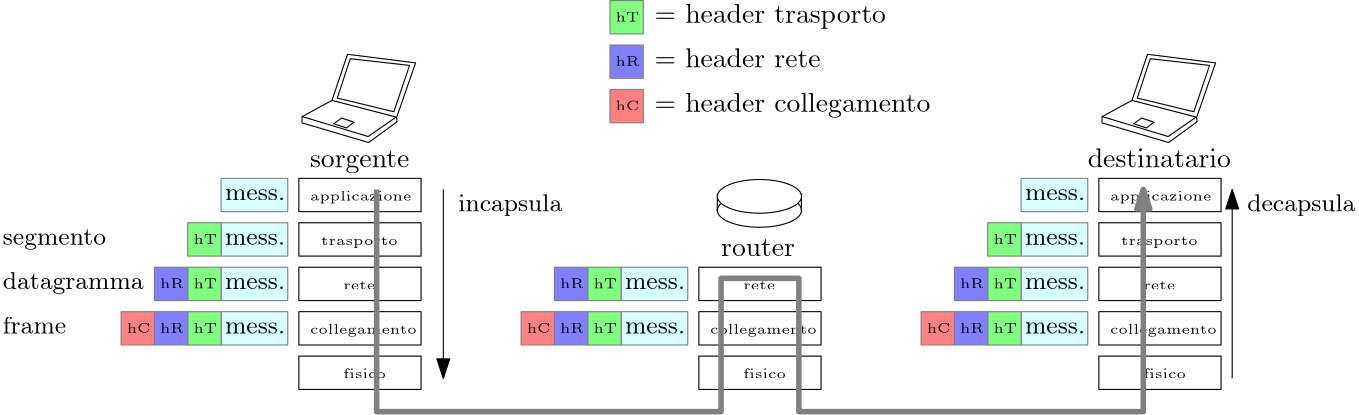 <?xml version="1.0"?>
<!DOCTYPE ipe SYSTEM "ipe.dtd">
<ipe version="70218" creator="Ipe 7.2.28">
<info created="D:20240310105122" modified="D:20240310110347"/>
<ipestyle name="basic">
<symbol name="arrow/arc(spx)">
<path stroke="sym-stroke" fill="sym-stroke" pen="sym-pen">
0 0 m
-1 0.333 l
-1 -0.333 l
h
</path>
</symbol>
<symbol name="arrow/farc(spx)">
<path stroke="sym-stroke" fill="white" pen="sym-pen">
0 0 m
-1 0.333 l
-1 -0.333 l
h
</path>
</symbol>
<symbol name="arrow/ptarc(spx)">
<path stroke="sym-stroke" fill="sym-stroke" pen="sym-pen">
0 0 m
-1 0.333 l
-0.8 0 l
-1 -0.333 l
h
</path>
</symbol>
<symbol name="arrow/fptarc(spx)">
<path stroke="sym-stroke" fill="white" pen="sym-pen">
0 0 m
-1 0.333 l
-0.8 0 l
-1 -0.333 l
h
</path>
</symbol>
<symbol name="mark/circle(sx)" transformations="translations">
<path fill="sym-stroke">
0.6 0 0 0.6 0 0 e
0.4 0 0 0.4 0 0 e
</path>
</symbol>
<symbol name="mark/disk(sx)" transformations="translations">
<path fill="sym-stroke">
0.6 0 0 0.6 0 0 e
</path>
</symbol>
<symbol name="mark/fdisk(sfx)" transformations="translations">
<group>
<path fill="sym-fill">
0.5 0 0 0.5 0 0 e
</path>
<path fill="sym-stroke" fillrule="eofill">
0.6 0 0 0.6 0 0 e
0.4 0 0 0.4 0 0 e
</path>
</group>
</symbol>
<symbol name="mark/box(sx)" transformations="translations">
<path fill="sym-stroke" fillrule="eofill">
-0.6 -0.6 m
0.6 -0.6 l
0.6 0.6 l
-0.6 0.6 l
h
-0.4 -0.4 m
0.4 -0.4 l
0.4 0.4 l
-0.4 0.4 l
h
</path>
</symbol>
<symbol name="mark/square(sx)" transformations="translations">
<path fill="sym-stroke">
-0.6 -0.6 m
0.6 -0.6 l
0.6 0.6 l
-0.6 0.6 l
h
</path>
</symbol>
<symbol name="mark/fsquare(sfx)" transformations="translations">
<group>
<path fill="sym-fill">
-0.5 -0.5 m
0.5 -0.5 l
0.5 0.5 l
-0.5 0.5 l
h
</path>
<path fill="sym-stroke" fillrule="eofill">
-0.6 -0.6 m
0.6 -0.6 l
0.6 0.6 l
-0.6 0.6 l
h
-0.4 -0.4 m
0.4 -0.4 l
0.4 0.4 l
-0.4 0.4 l
h
</path>
</group>
</symbol>
<symbol name="mark/cross(sx)" transformations="translations">
<group>
<path fill="sym-stroke">
-0.43 -0.57 m
0.57 0.43 l
0.43 0.57 l
-0.57 -0.43 l
h
</path>
<path fill="sym-stroke">
-0.43 0.57 m
0.57 -0.43 l
0.43 -0.57 l
-0.57 0.43 l
h
</path>
</group>
</symbol>
<symbol name="arrow/fnormal(spx)">
<path stroke="sym-stroke" fill="white" pen="sym-pen">
0 0 m
-1 0.333 l
-1 -0.333 l
h
</path>
</symbol>
<symbol name="arrow/pointed(spx)">
<path stroke="sym-stroke" fill="sym-stroke" pen="sym-pen">
0 0 m
-1 0.333 l
-0.8 0 l
-1 -0.333 l
h
</path>
</symbol>
<symbol name="arrow/fpointed(spx)">
<path stroke="sym-stroke" fill="white" pen="sym-pen">
0 0 m
-1 0.333 l
-0.8 0 l
-1 -0.333 l
h
</path>
</symbol>
<symbol name="arrow/linear(spx)">
<path stroke="sym-stroke" pen="sym-pen">
-1 0.333 m
0 0 l
-1 -0.333 l
</path>
</symbol>
<symbol name="arrow/fdouble(spx)">
<path stroke="sym-stroke" fill="white" pen="sym-pen">
0 0 m
-1 0.333 l
-1 -0.333 l
h
-1 0 m
-2 0.333 l
-2 -0.333 l
h
</path>
</symbol>
<symbol name="arrow/double(spx)">
<path stroke="sym-stroke" fill="sym-stroke" pen="sym-pen">
0 0 m
-1 0.333 l
-1 -0.333 l
h
-1 0 m
-2 0.333 l
-2 -0.333 l
h
</path>
</symbol>
<symbol name="arrow/mid-normal(spx)">
<path stroke="sym-stroke" fill="sym-stroke" pen="sym-pen">
0.5 0 m
-0.5 0.333 l
-0.5 -0.333 l
h
</path>
</symbol>
<symbol name="arrow/mid-fnormal(spx)">
<path stroke="sym-stroke" fill="white" pen="sym-pen">
0.5 0 m
-0.5 0.333 l
-0.5 -0.333 l
h
</path>
</symbol>
<symbol name="arrow/mid-pointed(spx)">
<path stroke="sym-stroke" fill="sym-stroke" pen="sym-pen">
0.5 0 m
-0.5 0.333 l
-0.3 0 l
-0.5 -0.333 l
h
</path>
</symbol>
<symbol name="arrow/mid-fpointed(spx)">
<path stroke="sym-stroke" fill="white" pen="sym-pen">
0.5 0 m
-0.5 0.333 l
-0.3 0 l
-0.5 -0.333 l
h
</path>
</symbol>
<symbol name="arrow/mid-double(spx)">
<path stroke="sym-stroke" fill="sym-stroke" pen="sym-pen">
1 0 m
0 0.333 l
0 -0.333 l
h
0 0 m
-1 0.333 l
-1 -0.333 l
h
</path>
</symbol>
<symbol name="arrow/mid-fdouble(spx)">
<path stroke="sym-stroke" fill="white" pen="sym-pen">
1 0 m
0 0.333 l
0 -0.333 l
h
0 0 m
-1 0.333 l
-1 -0.333 l
h
</path>
</symbol>
<anglesize name="22.5 deg" value="22.5"/>
<anglesize name="30 deg" value="30"/>
<anglesize name="45 deg" value="45"/>
<anglesize name="60 deg" value="60"/>
<anglesize name="90 deg" value="90"/>
<arrowsize name="large" value="10"/>
<arrowsize name="small" value="5"/>
<arrowsize name="tiny" value="3"/>
<color name="blue" value="0 0 1"/>
<color name="brown" value="0.647 0.165 0.165"/>
<color name="darkblue" value="0 0 0.545"/>
<color name="darkcyan" value="0 0.545 0.545"/>
<color name="darkgray" value="0.663"/>
<color name="darkgreen" value="0 0.392 0"/>
<color name="darkmagenta" value="0.545 0 0.545"/>
<color name="darkorange" value="1 0.549 0"/>
<color name="darkred" value="0.545 0 0"/>
<color name="gold" value="1 0.843 0"/>
<color name="gray" value="0.745"/>
<color name="green" value="0 1 0"/>
<color name="lightblue" value="0.678 0.847 0.902"/>
<color name="lightcyan" value="0.878 1 1"/>
<color name="lightgray" value="0.827"/>
<color name="lightgreen" value="0.565 0.933 0.565"/>
<color name="lightyellow" value="1 1 0.878"/>
<color name="navy" value="0 0 0.502"/>
<color name="orange" value="1 0.647 0"/>
<color name="pink" value="1 0.753 0.796"/>
<color name="purple" value="0.627 0.125 0.941"/>
<color name="red" value="1 0 0"/>
<color name="seagreen" value="0.18 0.545 0.341"/>
<color name="turquoise" value="0.251 0.878 0.816"/>
<color name="violet" value="0.933 0.51 0.933"/>
<color name="yellow" value="1 1 0"/>
<dashstyle name="dash dot dotted" value="[4 2 1 2 1 2] 0"/>
<dashstyle name="dash dotted" value="[4 2 1 2] 0"/>
<dashstyle name="dashed" value="[4] 0"/>
<dashstyle name="dotted" value="[1 3] 0"/>
<gridsize name="10 pts (~3.5 mm)" value="10"/>
<gridsize name="14 pts (~5 mm)" value="14"/>
<gridsize name="16 pts (~6 mm)" value="16"/>
<gridsize name="20 pts (~7 mm)" value="20"/>
<gridsize name="28 pts (~10 mm)" value="28"/>
<gridsize name="32 pts (~12 mm)" value="32"/>
<gridsize name="4 pts" value="4"/>
<gridsize name="56 pts (~20 mm)" value="56"/>
<gridsize name="8 pts (~3 mm)" value="8"/>
<opacity name="10%" value="0.1"/>
<opacity name="30%" value="0.3"/>
<opacity name="50%" value="0.5"/>
<opacity name="75%" value="0.75"/>
<pen name="fat" value="1.2"/>
<pen name="heavier" value="0.8"/>
<pen name="ultrafat" value="2"/>
<symbolsize name="large" value="5"/>
<symbolsize name="small" value="2"/>
<symbolsize name="tiny" value="1.1"/>
<textsize name="Huge" value="\Huge"/>
<textsize name="LARGE" value="\LARGE"/>
<textsize name="Large" value="\Large"/>
<textsize name="footnote" value="\footnotesize"/>
<textsize name="huge" value="\huge"/>
<textsize name="large" value="\large"/>
<textsize name="script" value="\scriptsize"/>
<textsize name="small" value="\small"/>
<textsize name="tiny" value="\tiny"/>
<textstyle name="center" begin="\begin{center}" end="\end{center}"/>
<textstyle name="item" begin="\begin{itemize}\item{}" end="\end{itemize}"/>
<textstyle name="itemize" begin="\begin{itemize}" end="\end{itemize}"/>
<tiling name="falling" angle="-60" step="4" width="1"/>
<tiling name="rising" angle="30" step="4" width="1"/>
</ipestyle>
<page>
<layer name="alpha"/>
<view layers="alpha" active="alpha"/>
<text layer="alpha" matrix="1 0 0 1 -20 -120" transformations="translations" pos="140 776" stroke="0" type="label" width="39.103" height="6.135" depth="1.93" valign="baseline">sorgente </text>
<text matrix="1 0 0 1 -20 -132" transformations="translations" pos="140 776" stroke="0" type="label" width="36.53" height="3.468" depth="0.96" valign="baseline" size="tiny">applicazione</text>
<text matrix="1 0 0 1 -16 -148" transformations="translations" pos="140 776" stroke="0" type="label" width="27.605" height="3.072" depth="0.96" valign="baseline" size="tiny">trasporto</text>
<text matrix="1 0 0 1 -8 -164" transformations="translations" pos="140 776" stroke="0" type="label" width="11.485" height="3.064" depth="0" valign="baseline" size="tiny">rete</text>
<text matrix="1 0 0 1 -20 -180" transformations="translations" pos="140 776" stroke="0" type="label" width="38.433" height="3.468" depth="0.96" valign="baseline" size="tiny">collegamento</text>
<text matrix="1 0 0 1 -8 -196" transformations="translations" pos="140 776" stroke="0" type="label" width="15.359" height="3.459" depth="0" valign="baseline" size="tiny">fisico</text>
<text matrix="1 0 0 1 260 -120" transformations="translations" pos="140 776" stroke="0" type="label" width="51.557" height="6.918" depth="0" valign="baseline">destinatario</text>
<text matrix="1 0 0 1 128 -152" transformations="translations" pos="140 776" stroke="0" type="label" width="26.622" height="6.128" depth="0" valign="baseline">router</text>
<path matrix="0.626381 0 0 0.626381 15.8386 218.161" stroke="black" fill="white">
161.636 724.492 m
199.972 713.178 l
216.345 725.158 l
216.079 727.554 l
226.994 758.968 l
187.859 763.893 l
178.941 737.404 l
161.77 728.086 l
161.636 724.625 l
</path>
<path matrix="0.626381 0 0 0.626381 15.8386 218.161" stroke="black">
161.903 728.086 m
199.706 716.639 l
215.812 727.82 l
</path>
<path matrix="0.626381 0 0 0.626381 15.8386 218.161" stroke="black">
215.812 727.82 m
178.941 737.404 l
</path>
<path matrix="0.626381 0 0 0.626381 15.8386 218.161" stroke="black" fill="white">
189.456 761.364 m
182.002 738.735 l
214.481 730.881 l
223.533 757.503 l
189.323 761.364 l
</path>
<path matrix="0.626381 0 0 0.626381 15.8386 218.161" stroke="black">
180.006 723.96 m
187.194 721.564 l
191.586 724.891 l
184.398 727.287 l
h
</path>
<path matrix="0.626381 0 0 0.626381 303.839 218.161" stroke="black" fill="white">
161.636 724.492 m
199.972 713.178 l
216.345 725.158 l
216.079 727.554 l
226.994 758.968 l
187.859 763.893 l
178.941 737.404 l
161.77 728.086 l
161.636 724.625 l
</path>
<path matrix="0.626381 0 0 0.626381 303.839 218.161" stroke="black">
161.903 728.086 m
199.706 716.639 l
215.812 727.82 l
</path>
<path matrix="0.626381 0 0 0.626381 303.839 218.161" stroke="black">
215.812 727.82 m
178.941 737.404 l
</path>
<path matrix="0.626381 0 0 0.626381 303.839 218.161" stroke="black" fill="white">
189.456 761.364 m
182.002 738.735 l
214.481 730.881 l
223.533 757.503 l
189.323 761.364 l
</path>
<path matrix="0.626381 0 0 0.626381 303.839 218.161" stroke="black">
180.006 723.96 m
187.194 721.564 l
191.586 724.891 l
184.398 727.287 l
h
</path>
<path matrix="1.26269 0 0 0.505078 89.8885 264.683" stroke="black" fill="1">
12 0 0 12 152 744 e
</path>
<path matrix="1.26269 0 0 0.505078 89.8885 269.734" stroke="black" fill="1">
12 0 0 12 152 744 e
</path>
<path matrix="1.26269 0 0 1.26269 89.8885 -303.024" stroke="black" fill="white">
140 752 m
139.936 746.988 l
</path>
<path matrix="1.26269 0 0 1.26269 120.193 -303.024" stroke="black" fill="white">
140 752 m
139.936 746.988 l
</path>
<path matrix="1 0 0 1 28 0" stroke="0">
88 652 m
88 640 l
132 640 l
132 652 l
h
</path>
<path matrix="1 0 0 1 28 0" stroke="0">
88 636 m
88 624 l
132 624 l
132 636 l
h
</path>
<path matrix="1 0 0 1 28 0" stroke="0">
88 620 m
88 608 l
132 608 l
132 620 l
h
</path>
<path matrix="1 0 0 1 28 0" stroke="0">
88 604 m
88 592 l
132 592 l
132 604 l
h
</path>
<path matrix="1 0 0 1 28 0" stroke="0">
88 588 m
88 576 l
132 576 l
132 588 l
h
</path>
<text matrix="1 0 0 1 268 -132" transformations="translations" pos="140 776" stroke="0" type="label" width="36.53" height="3.468" depth="0.96" valign="baseline" size="tiny">applicazione</text>
<text matrix="1 0 0 1 272 -148" transformations="translations" pos="140 776" stroke="0" type="label" width="27.605" height="3.072" depth="0.96" valign="baseline" size="tiny">trasporto</text>
<text matrix="1 0 0 1 280 -164" transformations="translations" pos="140 776" stroke="0" type="label" width="11.485" height="3.064" depth="0" valign="baseline" size="tiny">rete</text>
<text matrix="1 0 0 1 268 -180" transformations="translations" pos="140 776" stroke="0" type="label" width="38.433" height="3.468" depth="0.96" valign="baseline" size="tiny">collegamento</text>
<text matrix="1 0 0 1 280 -196" transformations="translations" pos="140 776" stroke="0" type="label" width="15.359" height="3.459" depth="0" valign="baseline" size="tiny">fisico</text>
<path matrix="1 0 0 1 316 0" stroke="0">
88 652 m
88 640 l
132 640 l
132 652 l
h
</path>
<path matrix="1 0 0 1 316 0" stroke="0">
88 636 m
88 624 l
132 624 l
132 636 l
h
</path>
<path matrix="1 0 0 1 316 0" stroke="0">
88 620 m
88 608 l
132 608 l
132 620 l
h
</path>
<path matrix="1 0 0 1 316 0" stroke="0">
88 604 m
88 592 l
132 592 l
132 604 l
h
</path>
<path matrix="1 0 0 1 316 0" stroke="0">
88 588 m
88 576 l
132 576 l
132 588 l
h
</path>
<text matrix="1 0 0 1 136 -164" transformations="translations" pos="140 776" stroke="0" type="label" width="11.485" height="3.064" depth="0" valign="baseline" size="tiny">rete</text>
<text matrix="1 0 0 1 124 -180" transformations="translations" pos="140 776" stroke="0" type="label" width="38.433" height="3.468" depth="0.96" valign="baseline" size="tiny">collegamento</text>
<text matrix="1 0 0 1 136 -196" transformations="translations" pos="140 776" stroke="0" type="label" width="15.359" height="3.459" depth="0" valign="baseline" size="tiny">fisico</text>
<path matrix="1 0 0 1 172 0" stroke="0">
88 620 m
88 608 l
132 608 l
132 620 l
h
</path>
<path matrix="1 0 0 1 172 0" stroke="0">
88 604 m
88 592 l
132 592 l
132 604 l
h
</path>
<path matrix="1 0 0 1 172 0" stroke="0">
88 588 m
88 576 l
132 576 l
132 588 l
h
</path>
<path stroke="0.502" fill="0.843 1 1">
88 652 m
88 640 l
112 640 l
112 652 l
h
</path>
<text matrix="1 0 0 1 -50.588 -131.877" transformations="translations" pos="140 776" stroke="0" type="label" width="21.608" height="3.861" depth="0" valign="baseline" size="small">mess.</text>
<path stroke="0.502" fill="0.843 1 1">
88 636 m
88 624 l
112 624 l
112 636 l
h
</path>
<path matrix="1 0 0 1 0 -16" stroke="0.502" fill="0.843 1 1">
88 636 m
88 624 l
112 624 l
112 636 l
h
</path>
<path matrix="1 0 0 1 0 -32" stroke="0.502" fill="0.843 1 1">
88 636 m
88 624 l
112 624 l
112 636 l
h
</path>
<path matrix="1 0 0 1 144 -16" stroke="0.502" fill="0.843 1 1">
88 636 m
88 624 l
112 624 l
112 636 l
h
</path>
<path matrix="1 0 0 1 144 -32" stroke="0.502" fill="0.843 1 1">
88 636 m
88 624 l
112 624 l
112 636 l
h
</path>
<path matrix="1 0 0 1 288 0" stroke="0.502" fill="0.843 1 1">
88 636 m
88 624 l
112 624 l
112 636 l
h
</path>
<path matrix="1 0 0 1 288 -16" stroke="0.502" fill="0.843 1 1">
88 636 m
88 624 l
112 624 l
112 636 l
h
</path>
<path matrix="1 0 0 1 288 -32" stroke="0.502" fill="0.843 1 1">
88 636 m
88 624 l
112 624 l
112 636 l
h
</path>
<path matrix="1 0 0 1 288 0" stroke="0.502" fill="0.843 1 1">
88 652 m
88 640 l
112 640 l
112 652 l
h
</path>
<text matrix="1 0 0 1 237.412 -131.877" transformations="translations" pos="140 776" stroke="0" type="label" width="21.608" height="3.861" depth="0" valign="baseline" size="small">mess.</text>
<text matrix="1 0 0 1 -50.588 -147.877" transformations="translations" pos="140 776" stroke="0" type="label" width="21.608" height="3.861" depth="0" valign="baseline" size="small">mess.</text>
<text matrix="1 0 0 1 -50.588 -163.877" transformations="translations" pos="140 776" stroke="0" type="label" width="21.608" height="3.861" depth="0" valign="baseline" size="small">mess.</text>
<text matrix="1 0 0 1 -50.588 -179.877" transformations="translations" pos="140 776" stroke="0" type="label" width="21.608" height="3.861" depth="0" valign="baseline" size="small">mess.</text>
<text matrix="1 0 0 1 237.412 -147.877" transformations="translations" pos="140 776" stroke="0" type="label" width="21.608" height="3.861" depth="0" valign="baseline" size="small">mess.</text>
<text matrix="1 0 0 1 237.412 -163.877" transformations="translations" pos="140 776" stroke="0" type="label" width="21.608" height="3.861" depth="0" valign="baseline" size="small">mess.</text>
<text matrix="1 0 0 1 237.412 -179.877" transformations="translations" pos="140 776" stroke="0" type="label" width="21.608" height="3.861" depth="0" valign="baseline" size="small">mess.</text>
<text matrix="1 0 0 1 93.412 -163.877" transformations="translations" pos="140 776" stroke="0" type="label" width="21.608" height="3.861" depth="0" valign="baseline" size="small">mess.</text>
<text matrix="1 0 0 1 93.412 -179.877" transformations="translations" pos="140 776" stroke="0" type="label" width="21.608" height="3.861" depth="0" valign="baseline" size="small">mess.</text>
<path stroke="0.502" fill="0.502 1 0.502">
76 636 m
76 624 l
88 624 l
88 636 l
h
</path>
<text matrix="1 0 0 1 -1.97182 -3.57393" transformations="translations" pos="80 632" stroke="0" type="label" width="8.51" height="3.459" depth="0" valign="baseline" size="tiny">hT</text>
<path matrix="1 0 0 1 0 -16" stroke="0.502" fill="0.502 1 0.502">
76 636 m
76 624 l
88 624 l
88 636 l
h
</path>
<text matrix="1 0 0 1 -1.97182 -19.5739" transformations="translations" pos="80 632" stroke="0" type="label" width="8.51" height="3.459" depth="0" valign="baseline" size="tiny">hT</text>
<path matrix="1 0 0 1 0 -32" stroke="0.502" fill="0.502 1 0.502">
76 636 m
76 624 l
88 624 l
88 636 l
h
</path>
<text matrix="1 0 0 1 -1.97182 -35.5739" transformations="translations" pos="80 632" stroke="0" type="label" width="8.51" height="3.459" depth="0" valign="baseline" size="tiny">hT</text>
<path matrix="1 0 0 1 144 -16" stroke="0.502" fill="0.502 1 0.502">
76 636 m
76 624 l
88 624 l
88 636 l
h
</path>
<text matrix="1 0 0 1 142.028 -19.5739" transformations="translations" pos="80 632" stroke="0" type="label" width="8.51" height="3.459" depth="0" valign="baseline" size="tiny">hT</text>
<path matrix="1 0 0 1 144 -32" stroke="0.502" fill="0.502 1 0.502">
76 636 m
76 624 l
88 624 l
88 636 l
h
</path>
<text matrix="1 0 0 1 142.028 -35.5739" transformations="translations" pos="80 632" stroke="0" type="label" width="8.51" height="3.459" depth="0" valign="baseline" size="tiny">hT</text>
<path matrix="1 0 0 1 288 -32" stroke="0.502" fill="0.502 1 0.502">
76 636 m
76 624 l
88 624 l
88 636 l
h
</path>
<text matrix="1 0 0 1 286.028 -35.5739" transformations="translations" pos="80 632" stroke="0" type="label" width="8.51" height="3.459" depth="0" valign="baseline" size="tiny">hT</text>
<path matrix="1 0 0 1 288 -16" stroke="0.502" fill="0.502 1 0.502">
76 636 m
76 624 l
88 624 l
88 636 l
h
</path>
<text matrix="1 0 0 1 286.028 -19.5739" transformations="translations" pos="80 632" stroke="0" type="label" width="8.51" height="3.459" depth="0" valign="baseline" size="tiny">hT</text>
<path matrix="1 0 0 1 288 0" stroke="0.502" fill="0.502 1 0.502">
76 636 m
76 624 l
88 624 l
88 636 l
h
</path>
<text matrix="1 0 0 1 286.028 -3.57393" transformations="translations" pos="80 632" stroke="0" type="label" width="8.51" height="3.459" depth="0" valign="baseline" size="tiny">hT</text>
<path matrix="1 0 0 1 -12 -16" stroke="0.502" fill="0.502 0.502 1">
76 636 m
76 624 l
88 624 l
88 636 l
h
</path>
<text matrix="1 0 0 1 -13.9718 -19.5739" transformations="translations" pos="80 632" stroke="0" type="label" width="8.565" height="3.459" depth="0" valign="baseline" size="tiny">hR</text>
<path matrix="1 0 0 1 -12 -32" stroke="0.502" fill="0.502 0.502 1">
76 636 m
76 624 l
88 624 l
88 636 l
h
</path>
<text matrix="1 0 0 1 -13.9718 -35.5739" transformations="translations" pos="80 632" stroke="0" type="label" width="8.565" height="3.459" depth="0" valign="baseline" size="tiny">hR</text>
<path matrix="1 0 0 1 132 -16" stroke="0.502" fill="0.502 0.502 1">
76 636 m
76 624 l
88 624 l
88 636 l
h
</path>
<text matrix="1 0 0 1 130.028 -19.5739" transformations="translations" pos="80 632" stroke="0" type="label" width="8.565" height="3.459" depth="0" valign="baseline" size="tiny">hR</text>
<path matrix="1 0 0 1 132 -32" stroke="0.502" fill="0.502 0.502 1">
76 636 m
76 624 l
88 624 l
88 636 l
h
</path>
<text matrix="1 0 0 1 130.028 -35.5739" transformations="translations" pos="80 632" stroke="0" type="label" width="8.565" height="3.459" depth="0" valign="baseline" size="tiny">hR</text>
<path matrix="1 0 0 1 276 -16" stroke="0.502" fill="0.502 0.502 1">
76 636 m
76 624 l
88 624 l
88 636 l
h
</path>
<text matrix="1 0 0 1 274.028 -19.5739" transformations="translations" pos="80 632" stroke="0" type="label" width="8.565" height="3.459" depth="0" valign="baseline" size="tiny">hR</text>
<path matrix="1 0 0 1 276 -32" stroke="0.502" fill="0.502 0.502 1">
76 636 m
76 624 l
88 624 l
88 636 l
h
</path>
<text matrix="1 0 0 1 274.028 -35.5739" transformations="translations" pos="80 632" stroke="0" type="label" width="8.565" height="3.459" depth="0" valign="baseline" size="tiny">hR</text>
<path matrix="1 0 0 1 -24 -32" stroke="0.502" fill="1 0.502 0.502">
76 636 m
76 624 l
88 624 l
88 636 l
h
</path>
<text matrix="1 0 0 1 -25.9718 -35.5739" transformations="translations" pos="80 632" stroke="0" type="label" width="8.51" height="3.459" depth="0" valign="baseline" size="tiny">hC</text>
<path matrix="1 0 0 1 120 -32" stroke="0.502" fill="1 0.502 0.502">
76 636 m
76 624 l
88 624 l
88 636 l
h
</path>
<text matrix="1 0 0 1 118.028 -35.5739" transformations="translations" pos="80 632" stroke="0" type="label" width="8.51" height="3.459" depth="0" valign="baseline" size="tiny">hC</text>
<path matrix="1 0 0 1 264 -32" stroke="0.502" fill="1 0.502 0.502">
76 636 m
76 624 l
88 624 l
88 636 l
h
</path>
<text matrix="1 0 0 1 262.028 -35.5739" transformations="translations" pos="80 632" stroke="0" type="label" width="8.51" height="3.459" depth="0" valign="baseline" size="tiny">hC</text>
<path matrix="1 0 0 1 152 80" stroke="0.502" fill="0.502 1 0.502">
76 636 m
76 624 l
88 624 l
88 636 l
h
</path>
<text matrix="1 0 0 1 150.028 76.4261" transformations="translations" pos="80 632" stroke="0" type="label" width="8.51" height="3.459" depth="0" valign="baseline" size="tiny">hT</text>
<path matrix="1 0 0 1 152 64" stroke="0.502" fill="0.502 0.502 1">
76 636 m
76 624 l
88 624 l
88 636 l
h
</path>
<text matrix="1 0 0 1 150.028 60.4261" transformations="translations" pos="80 632" stroke="0" type="label" width="8.565" height="3.459" depth="0" valign="baseline" size="tiny">hR</text>
<path matrix="1 0 0 1 152 48" stroke="0.502" fill="1 0.502 0.502">
76 636 m
76 624 l
88 624 l
88 636 l
h
</path>
<text matrix="1 0 0 1 150.028 44.4261" transformations="translations" pos="80 632" stroke="0" type="label" width="8.51" height="3.459" depth="0" valign="baseline" size="tiny">hC</text>
<text matrix="1 0 0 1 104 -68" transformations="translations" pos="140 776" stroke="0" type="label" width="83.437" height="6.926" depth="1.93" valign="baseline">= header trasporto</text>
<text matrix="1 0 0 1 104 -84" transformations="translations" pos="140 776" stroke="0" type="label" width="59.831" height="6.918" depth="0" valign="baseline">= header rete</text>
<text matrix="1 0 0 1 104 -100" transformations="translations" pos="140 776" stroke="0" type="label" width="99.378" height="6.926" depth="1.93" valign="baseline">= header collegamento</text>
<path stroke="0.502" pen="ultrafat" arrow="normal/normal" opacity="50%" stroke-opacity="opaque">
144 648 m
144 568 l
268 568 l
268 616 l
296 616 l
296 568 l
420 568 l
420 648 l
</path>
<text matrix="1 0 0 1 -130.588 -147.877" transformations="translations" pos="140 776" stroke="0" type="label" width="37.176" height="5.518" depth="1.74" valign="baseline" size="small">segmento</text>
<text matrix="1 0 0 1 -130.588 -163.877" transformations="translations" pos="140 776" stroke="0" type="label" width="50.705" height="6.23" depth="1.74" valign="baseline" size="small">datagramma</text>
<text matrix="1 0 0 1 -130.588 -179.877" transformations="translations" pos="140 776" stroke="0" type="label" width="22.807" height="6.227" depth="0" valign="baseline" size="small">frame</text>
<path stroke="0" arrow="normal/normal">
168 648 m
168 580 l
</path>
<text matrix="1 0 0 1 33.412 -135.877" pos="140 776" stroke="0" type="label" width="37.425" height="6.23" depth="1.74" valign="baseline" size="small">incapsula</text>
<path matrix="1 0 0 1 284 0" stroke="0" rarrow="normal/normal">
168 648 m
168 580 l
</path>
<text matrix="1 0 0 1 317.412 -135.877" pos="140 776" stroke="0" type="label" width="38.964" height="6.23" depth="1.74" valign="baseline" size="small">decapsula</text>
</page>
</ipe>
